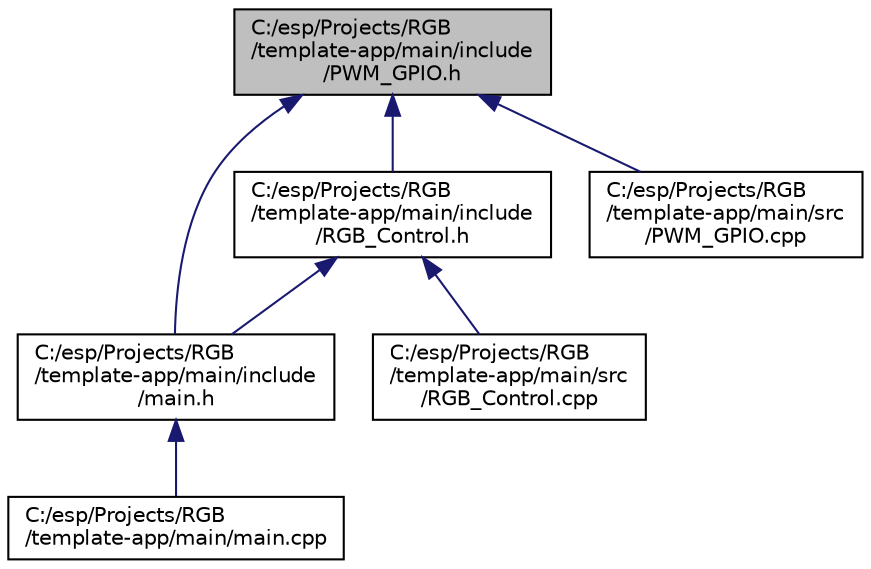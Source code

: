 digraph "C:/esp/Projects/RGB/template-app/main/include/PWM_GPIO.h"
{
 // LATEX_PDF_SIZE
  edge [fontname="Helvetica",fontsize="10",labelfontname="Helvetica",labelfontsize="10"];
  node [fontname="Helvetica",fontsize="10",shape=record];
  Node1 [label="C:/esp/Projects/RGB\l/template-app/main/include\l/PWM_GPIO.h",height=0.2,width=0.4,color="black", fillcolor="grey75", style="filled", fontcolor="black",tooltip="Header file for PWM GPIO dirver (.h)."];
  Node1 -> Node2 [dir="back",color="midnightblue",fontsize="10",style="solid"];
  Node2 [label="C:/esp/Projects/RGB\l/template-app/main/include\l/main.h",height=0.2,width=0.4,color="black", fillcolor="white", style="filled",URL="$d4/dbf/main_8h.html",tooltip=" "];
  Node2 -> Node3 [dir="back",color="midnightblue",fontsize="10",style="solid"];
  Node3 [label="C:/esp/Projects/RGB\l/template-app/main/main.cpp",height=0.2,width=0.4,color="black", fillcolor="white", style="filled",URL="$df/d0a/main_8cpp.html",tooltip="Main application for S4 Project (.cpp)"];
  Node1 -> Node4 [dir="back",color="midnightblue",fontsize="10",style="solid"];
  Node4 [label="C:/esp/Projects/RGB\l/template-app/main/include\l/RGB_Control.h",height=0.2,width=0.4,color="black", fillcolor="white", style="filled",URL="$d9/dd7/_r_g_b___control_8h.html",tooltip="Header file for RGB control (.h)."];
  Node4 -> Node2 [dir="back",color="midnightblue",fontsize="10",style="solid"];
  Node4 -> Node5 [dir="back",color="midnightblue",fontsize="10",style="solid"];
  Node5 [label="C:/esp/Projects/RGB\l/template-app/main/src\l/RGB_Control.cpp",height=0.2,width=0.4,color="black", fillcolor="white", style="filled",URL="$d5/ded/_r_g_b___control_8cpp.html",tooltip="RGB led control class (.cpp)"];
  Node1 -> Node6 [dir="back",color="midnightblue",fontsize="10",style="solid"];
  Node6 [label="C:/esp/Projects/RGB\l/template-app/main/src\l/PWM_GPIO.cpp",height=0.2,width=0.4,color="black", fillcolor="white", style="filled",URL="$d8/d1b/_p_w_m___g_p_i_o_8cpp.html",tooltip="Basic gpio PWM dirver class (.cpp)"];
}
